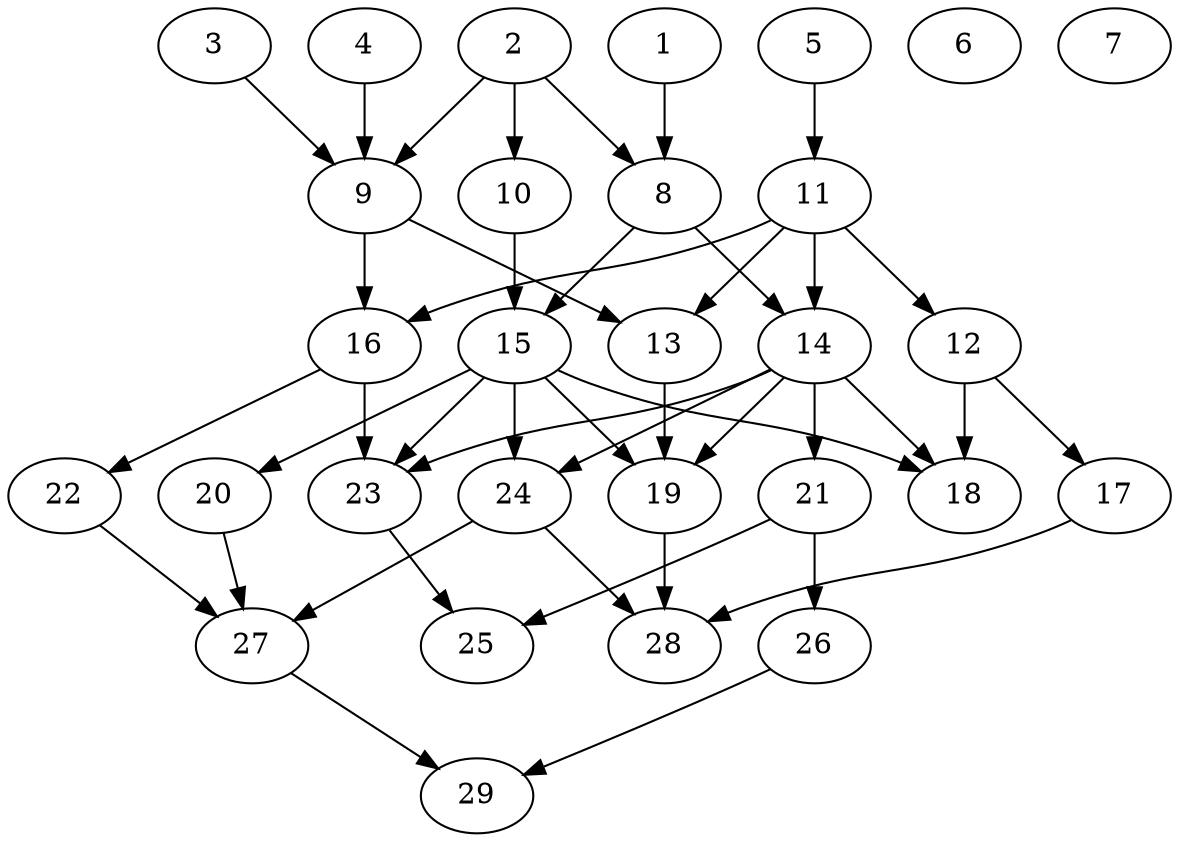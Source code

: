 // DAG (tier=2-normal, mode=data, n=29, ccr=0.410, fat=0.560, density=0.480, regular=0.413, jump=0.111, mindata=2097152, maxdata=16777216)
// DAG automatically generated by daggen at Sun Aug 24 16:33:34 2025
// /home/ermia/Project/Environments/daggen/bin/daggen --dot --ccr 0.410 --fat 0.560 --regular 0.413 --density 0.480 --jump 0.111 --mindata 2097152 --maxdata 16777216 -n 29 
digraph G {
  1 [size="250493063063912054784", alpha="0.01", expect_size="125246531531956027392"]
  1 -> 8 [size ="317897507340288"]
  2 [size="3051069358619599", alpha="0.12", expect_size="1525534679309799"]
  2 -> 8 [size ="56794265157632"]
  2 -> 9 [size ="56794265157632"]
  2 -> 10 [size ="56794265157632"]
  3 [size="21641440399864732", alpha="0.19", expect_size="10820720199932366"]
  3 -> 9 [size ="1834710380576768"]
  4 [size="3791838234404966", alpha="0.17", expect_size="1895919117202483"]
  4 -> 9 [size ="115088480534528"]
  5 [size="28030557811092188", alpha="0.13", expect_size="14015278905546094"]
  5 -> 11 [size ="37346921676800"]
  6 [size="1006778839186498048", alpha="0.06", expect_size="503389419593249024"]
  7 [size="880213878223086288896", alpha="0.18", expect_size="440106939111543144448"]
  8 [size="152444707071794304", alpha="0.07", expect_size="76222353535897152"]
  8 -> 14 [size ="64877167116288"]
  8 -> 15 [size ="64877167116288"]
  9 [size="176122259778490597376", alpha="0.06", expect_size="88061129889245298688"]
  9 -> 13 [size ="251361920811008"]
  9 -> 16 [size ="251361920811008"]
  10 [size="487390663073504512", alpha="0.02", expect_size="243695331536752256"]
  10 -> 15 [size ="187518809014272"]
  11 [size="81668551299439936", alpha="0.02", expect_size="40834275649719968"]
  11 -> 12 [size ="2134885712003072"]
  11 -> 13 [size ="2134885712003072"]
  11 -> 14 [size ="2134885712003072"]
  11 -> 16 [size ="2134885712003072"]
  12 [size="5453489075111815168", alpha="0.20", expect_size="2726744537555907584"]
  12 -> 17 [size ="2195802374012928"]
  12 -> 18 [size ="2195802374012928"]
  13 [size="4213497881265447108608", alpha="0.08", expect_size="2106748940632723554304"]
  13 -> 19 [size ="2086981056069632"]
  14 [size="162410952325051008", alpha="0.16", expect_size="81205476162525504"]
  14 -> 18 [size ="334107527610368"]
  14 -> 19 [size ="334107527610368"]
  14 -> 21 [size ="334107527610368"]
  14 -> 23 [size ="334107527610368"]
  14 -> 24 [size ="334107527610368"]
  15 [size="123256172596690944000", alpha="0.05", expect_size="61628086298345472000"]
  15 -> 18 [size ="198135565516800"]
  15 -> 19 [size ="198135565516800"]
  15 -> 20 [size ="198135565516800"]
  15 -> 23 [size ="198135565516800"]
  15 -> 24 [size ="198135565516800"]
  16 [size="122380062291738656", alpha="0.06", expect_size="61190031145869328"]
  16 -> 22 [size ="73547296800768"]
  16 -> 23 [size ="73547296800768"]
  17 [size="3773008263949580238848", alpha="0.02", expect_size="1886504131974790119424"]
  17 -> 28 [size ="1938869108867072"]
  18 [size="2859111042543085056", alpha="0.16", expect_size="1429555521271542528"]
  19 [size="41380698988043016", alpha="0.00", expect_size="20690349494021508"]
  19 -> 28 [size ="46840049303552"]
  20 [size="11495679322946011136", alpha="0.19", expect_size="5747839661473005568"]
  20 -> 27 [size ="40748636438528"]
  21 [size="42340462902631800", alpha="0.18", expect_size="21170231451315900"]
  21 -> 25 [size ="993909329100800"]
  21 -> 26 [size ="993909329100800"]
  22 [size="14026864590229806", alpha="0.17", expect_size="7013432295114903"]
  22 -> 27 [size ="1130133813460992"]
  23 [size="287721874167642980352", alpha="0.07", expect_size="143860937083821490176"]
  23 -> 25 [size ="348662500687872"]
  24 [size="4270653842172952969216", alpha="0.18", expect_size="2135326921086476484608"]
  24 -> 27 [size ="2105811862028288"]
  24 -> 28 [size ="2105811862028288"]
  25 [size="1567881986784100352000", alpha="0.10", expect_size="783940993392050176000"]
  26 [size="22918383356533532", alpha="0.15", expect_size="11459191678266766"]
  26 -> 29 [size ="1329873549262848"]
  27 [size="489435027089511153664", alpha="0.08", expect_size="244717513544755576832"]
  27 -> 29 [size ="496843964284928"]
  28 [size="3792333704617807", alpha="0.14", expect_size="1896166852308903"]
  29 [size="454799188320845824000", alpha="0.01", expect_size="227399594160422912000"]
}